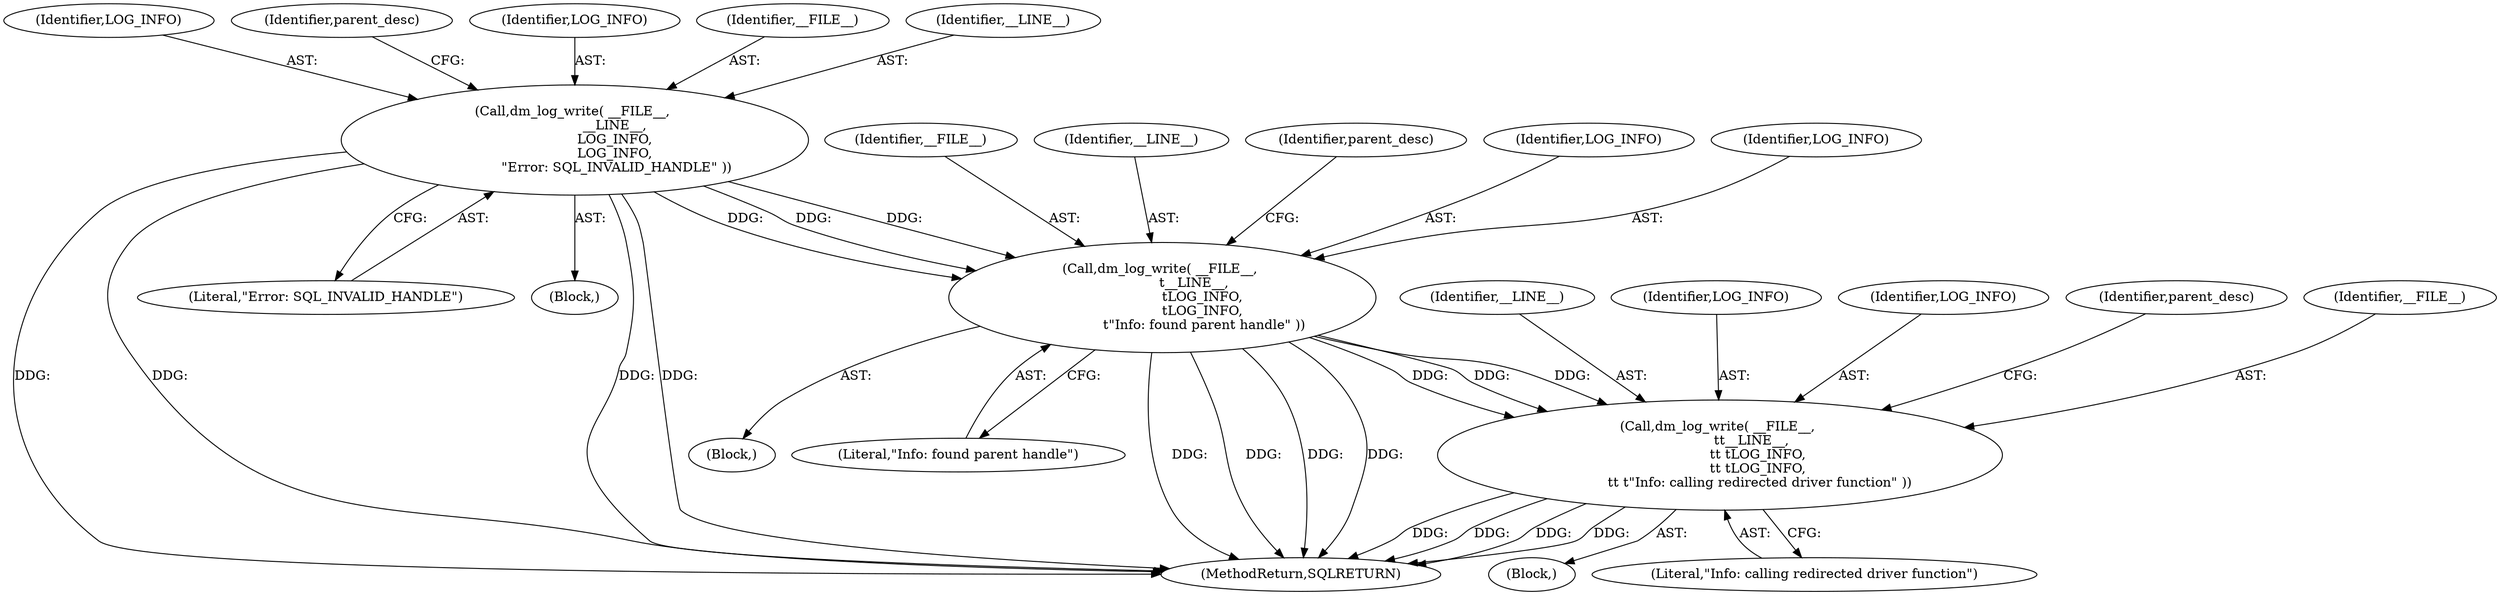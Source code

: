 digraph "0_unixODBC_45ef78e037f578b15fc58938a3a3251655e71d6f#diff-d52750c7ba4e594410438569d8e2963aL24_0@API" {
"1000159" [label="(Call,dm_log_write( __FILE__, \n                \t\t__LINE__, \n                   \t\t \tLOG_INFO, \n                   \t\t \tLOG_INFO, \n                   \t\t \t\"Info: calling redirected driver function\" ))"];
"1000147" [label="(Call,dm_log_write( __FILE__, \n                \t__LINE__, \n                    \tLOG_INFO, \n                    \tLOG_INFO, \n                    \t\"Info: found parent handle\" ))"];
"1000131" [label="(Call,dm_log_write( __FILE__, \n                    __LINE__, \n                    LOG_INFO, \n                    LOG_INFO, \n                    \"Error: SQL_INVALID_HANDLE\" ))"];
"1000134" [label="(Identifier,LOG_INFO)"];
"1000140" [label="(Identifier,parent_desc)"];
"1000148" [label="(Identifier,__FILE__)"];
"1000135" [label="(Identifier,LOG_INFO)"];
"1000131" [label="(Call,dm_log_write( __FILE__, \n                    __LINE__, \n                    LOG_INFO, \n                    LOG_INFO, \n                    \"Error: SQL_INVALID_HANDLE\" ))"];
"1000161" [label="(Identifier,__LINE__)"];
"1000162" [label="(Identifier,LOG_INFO)"];
"1000163" [label="(Identifier,LOG_INFO)"];
"1000146" [label="(Block,)"];
"1000690" [label="(MethodReturn,SQLRETURN)"];
"1000149" [label="(Identifier,__LINE__)"];
"1000159" [label="(Call,dm_log_write( __FILE__, \n                \t\t__LINE__, \n                   \t\t \tLOG_INFO, \n                   \t\t \tLOG_INFO, \n                   \t\t \t\"Info: calling redirected driver function\" ))"];
"1000152" [label="(Literal,\"Info: found parent handle\")"];
"1000136" [label="(Literal,\"Error: SQL_INVALID_HANDLE\")"];
"1000164" [label="(Literal,\"Info: calling redirected driver function\")"];
"1000158" [label="(Block,)"];
"1000147" [label="(Call,dm_log_write( __FILE__, \n                \t__LINE__, \n                    \tLOG_INFO, \n                    \tLOG_INFO, \n                    \t\"Info: found parent handle\" ))"];
"1000156" [label="(Identifier,parent_desc)"];
"1000132" [label="(Identifier,__FILE__)"];
"1000130" [label="(Block,)"];
"1000168" [label="(Identifier,parent_desc)"];
"1000133" [label="(Identifier,__LINE__)"];
"1000160" [label="(Identifier,__FILE__)"];
"1000151" [label="(Identifier,LOG_INFO)"];
"1000150" [label="(Identifier,LOG_INFO)"];
"1000159" -> "1000158"  [label="AST: "];
"1000159" -> "1000164"  [label="CFG: "];
"1000160" -> "1000159"  [label="AST: "];
"1000161" -> "1000159"  [label="AST: "];
"1000162" -> "1000159"  [label="AST: "];
"1000163" -> "1000159"  [label="AST: "];
"1000164" -> "1000159"  [label="AST: "];
"1000168" -> "1000159"  [label="CFG: "];
"1000159" -> "1000690"  [label="DDG: "];
"1000159" -> "1000690"  [label="DDG: "];
"1000159" -> "1000690"  [label="DDG: "];
"1000159" -> "1000690"  [label="DDG: "];
"1000147" -> "1000159"  [label="DDG: "];
"1000147" -> "1000159"  [label="DDG: "];
"1000147" -> "1000159"  [label="DDG: "];
"1000147" -> "1000146"  [label="AST: "];
"1000147" -> "1000152"  [label="CFG: "];
"1000148" -> "1000147"  [label="AST: "];
"1000149" -> "1000147"  [label="AST: "];
"1000150" -> "1000147"  [label="AST: "];
"1000151" -> "1000147"  [label="AST: "];
"1000152" -> "1000147"  [label="AST: "];
"1000156" -> "1000147"  [label="CFG: "];
"1000147" -> "1000690"  [label="DDG: "];
"1000147" -> "1000690"  [label="DDG: "];
"1000147" -> "1000690"  [label="DDG: "];
"1000147" -> "1000690"  [label="DDG: "];
"1000131" -> "1000147"  [label="DDG: "];
"1000131" -> "1000147"  [label="DDG: "];
"1000131" -> "1000147"  [label="DDG: "];
"1000131" -> "1000130"  [label="AST: "];
"1000131" -> "1000136"  [label="CFG: "];
"1000132" -> "1000131"  [label="AST: "];
"1000133" -> "1000131"  [label="AST: "];
"1000134" -> "1000131"  [label="AST: "];
"1000135" -> "1000131"  [label="AST: "];
"1000136" -> "1000131"  [label="AST: "];
"1000140" -> "1000131"  [label="CFG: "];
"1000131" -> "1000690"  [label="DDG: "];
"1000131" -> "1000690"  [label="DDG: "];
"1000131" -> "1000690"  [label="DDG: "];
"1000131" -> "1000690"  [label="DDG: "];
}
